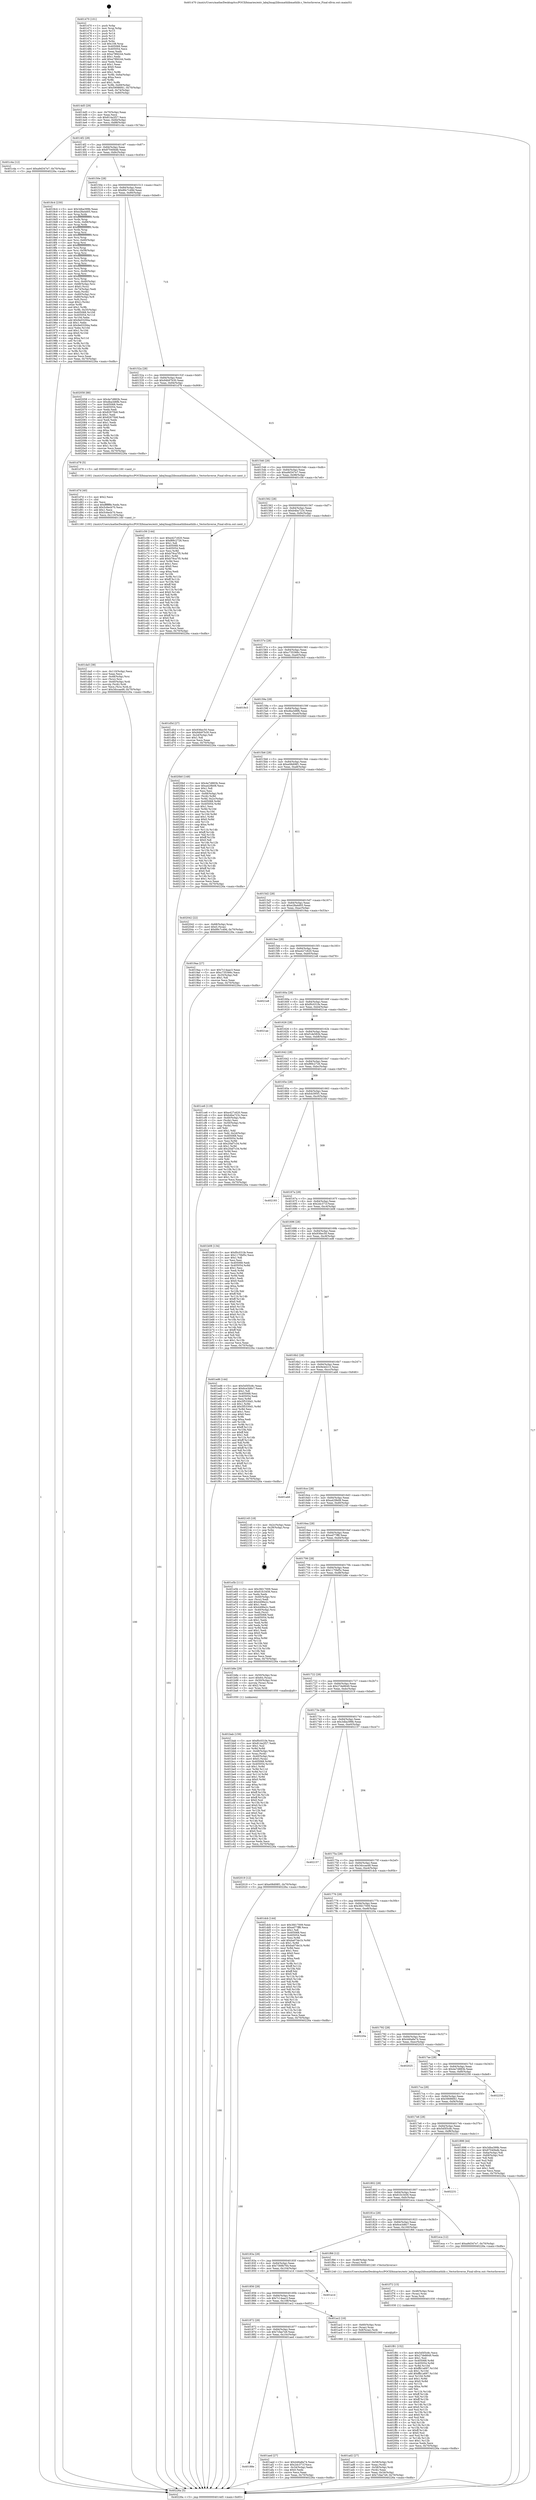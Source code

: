 digraph "0x401470" {
  label = "0x401470 (/mnt/c/Users/mathe/Desktop/tcc/POCII/binaries/extr_labq3map2libsmathlibmathlib.c_VectorInverse_Final-ollvm.out::main(0))"
  labelloc = "t"
  node[shape=record]

  Entry [label="",width=0.3,height=0.3,shape=circle,fillcolor=black,style=filled]
  "0x4014d5" [label="{
     0x4014d5 [29]\l
     | [instrs]\l
     &nbsp;&nbsp;0x4014d5 \<+3\>: mov -0x70(%rbp),%eax\l
     &nbsp;&nbsp;0x4014d8 \<+2\>: mov %eax,%ecx\l
     &nbsp;&nbsp;0x4014da \<+6\>: sub $0x814a2f27,%ecx\l
     &nbsp;&nbsp;0x4014e0 \<+6\>: mov %eax,-0x84(%rbp)\l
     &nbsp;&nbsp;0x4014e6 \<+6\>: mov %ecx,-0x88(%rbp)\l
     &nbsp;&nbsp;0x4014ec \<+6\>: je 0000000000401c4a \<main+0x7da\>\l
  }"]
  "0x401c4a" [label="{
     0x401c4a [12]\l
     | [instrs]\l
     &nbsp;&nbsp;0x401c4a \<+7\>: movl $0xa9d347e7,-0x70(%rbp)\l
     &nbsp;&nbsp;0x401c51 \<+5\>: jmp 000000000040226a \<main+0xdfa\>\l
  }"]
  "0x4014f2" [label="{
     0x4014f2 [28]\l
     | [instrs]\l
     &nbsp;&nbsp;0x4014f2 \<+5\>: jmp 00000000004014f7 \<main+0x87\>\l
     &nbsp;&nbsp;0x4014f7 \<+6\>: mov -0x84(%rbp),%eax\l
     &nbsp;&nbsp;0x4014fd \<+5\>: sub $0x87040bdb,%eax\l
     &nbsp;&nbsp;0x401502 \<+6\>: mov %eax,-0x8c(%rbp)\l
     &nbsp;&nbsp;0x401508 \<+6\>: je 00000000004018c4 \<main+0x454\>\l
  }"]
  Exit [label="",width=0.3,height=0.3,shape=circle,fillcolor=black,style=filled,peripheries=2]
  "0x4018c4" [label="{
     0x4018c4 [230]\l
     | [instrs]\l
     &nbsp;&nbsp;0x4018c4 \<+5\>: mov $0x3dba399b,%eax\l
     &nbsp;&nbsp;0x4018c9 \<+5\>: mov $0xe28a4d05,%ecx\l
     &nbsp;&nbsp;0x4018ce \<+3\>: mov %rsp,%rdx\l
     &nbsp;&nbsp;0x4018d1 \<+4\>: add $0xfffffffffffffff0,%rdx\l
     &nbsp;&nbsp;0x4018d5 \<+3\>: mov %rdx,%rsp\l
     &nbsp;&nbsp;0x4018d8 \<+4\>: mov %rdx,-0x68(%rbp)\l
     &nbsp;&nbsp;0x4018dc \<+3\>: mov %rsp,%rdx\l
     &nbsp;&nbsp;0x4018df \<+4\>: add $0xfffffffffffffff0,%rdx\l
     &nbsp;&nbsp;0x4018e3 \<+3\>: mov %rdx,%rsp\l
     &nbsp;&nbsp;0x4018e6 \<+3\>: mov %rsp,%rsi\l
     &nbsp;&nbsp;0x4018e9 \<+4\>: add $0xfffffffffffffff0,%rsi\l
     &nbsp;&nbsp;0x4018ed \<+3\>: mov %rsi,%rsp\l
     &nbsp;&nbsp;0x4018f0 \<+4\>: mov %rsi,-0x60(%rbp)\l
     &nbsp;&nbsp;0x4018f4 \<+3\>: mov %rsp,%rsi\l
     &nbsp;&nbsp;0x4018f7 \<+4\>: add $0xfffffffffffffff0,%rsi\l
     &nbsp;&nbsp;0x4018fb \<+3\>: mov %rsi,%rsp\l
     &nbsp;&nbsp;0x4018fe \<+4\>: mov %rsi,-0x58(%rbp)\l
     &nbsp;&nbsp;0x401902 \<+3\>: mov %rsp,%rsi\l
     &nbsp;&nbsp;0x401905 \<+4\>: add $0xfffffffffffffff0,%rsi\l
     &nbsp;&nbsp;0x401909 \<+3\>: mov %rsi,%rsp\l
     &nbsp;&nbsp;0x40190c \<+4\>: mov %rsi,-0x50(%rbp)\l
     &nbsp;&nbsp;0x401910 \<+3\>: mov %rsp,%rsi\l
     &nbsp;&nbsp;0x401913 \<+4\>: add $0xfffffffffffffff0,%rsi\l
     &nbsp;&nbsp;0x401917 \<+3\>: mov %rsi,%rsp\l
     &nbsp;&nbsp;0x40191a \<+4\>: mov %rsi,-0x48(%rbp)\l
     &nbsp;&nbsp;0x40191e \<+3\>: mov %rsp,%rsi\l
     &nbsp;&nbsp;0x401921 \<+4\>: add $0xfffffffffffffff0,%rsi\l
     &nbsp;&nbsp;0x401925 \<+3\>: mov %rsi,%rsp\l
     &nbsp;&nbsp;0x401928 \<+4\>: mov %rsi,-0x40(%rbp)\l
     &nbsp;&nbsp;0x40192c \<+4\>: mov -0x68(%rbp),%rsi\l
     &nbsp;&nbsp;0x401930 \<+6\>: movl $0x0,(%rsi)\l
     &nbsp;&nbsp;0x401936 \<+3\>: mov -0x74(%rbp),%edi\l
     &nbsp;&nbsp;0x401939 \<+2\>: mov %edi,(%rdx)\l
     &nbsp;&nbsp;0x40193b \<+4\>: mov -0x60(%rbp),%rsi\l
     &nbsp;&nbsp;0x40193f \<+4\>: mov -0x80(%rbp),%r8\l
     &nbsp;&nbsp;0x401943 \<+3\>: mov %r8,(%rsi)\l
     &nbsp;&nbsp;0x401946 \<+3\>: cmpl $0x2,(%rdx)\l
     &nbsp;&nbsp;0x401949 \<+4\>: setne %r9b\l
     &nbsp;&nbsp;0x40194d \<+4\>: and $0x1,%r9b\l
     &nbsp;&nbsp;0x401951 \<+4\>: mov %r9b,-0x35(%rbp)\l
     &nbsp;&nbsp;0x401955 \<+8\>: mov 0x405068,%r10d\l
     &nbsp;&nbsp;0x40195d \<+8\>: mov 0x405054,%r11d\l
     &nbsp;&nbsp;0x401965 \<+3\>: mov %r10d,%ebx\l
     &nbsp;&nbsp;0x401968 \<+6\>: add $0x9e03294a,%ebx\l
     &nbsp;&nbsp;0x40196e \<+3\>: sub $0x1,%ebx\l
     &nbsp;&nbsp;0x401971 \<+6\>: sub $0x9e03294a,%ebx\l
     &nbsp;&nbsp;0x401977 \<+4\>: imul %ebx,%r10d\l
     &nbsp;&nbsp;0x40197b \<+4\>: and $0x1,%r10d\l
     &nbsp;&nbsp;0x40197f \<+4\>: cmp $0x0,%r10d\l
     &nbsp;&nbsp;0x401983 \<+4\>: sete %r9b\l
     &nbsp;&nbsp;0x401987 \<+4\>: cmp $0xa,%r11d\l
     &nbsp;&nbsp;0x40198b \<+4\>: setl %r14b\l
     &nbsp;&nbsp;0x40198f \<+3\>: mov %r9b,%r15b\l
     &nbsp;&nbsp;0x401992 \<+3\>: and %r14b,%r15b\l
     &nbsp;&nbsp;0x401995 \<+3\>: xor %r14b,%r9b\l
     &nbsp;&nbsp;0x401998 \<+3\>: or %r9b,%r15b\l
     &nbsp;&nbsp;0x40199b \<+4\>: test $0x1,%r15b\l
     &nbsp;&nbsp;0x40199f \<+3\>: cmovne %ecx,%eax\l
     &nbsp;&nbsp;0x4019a2 \<+3\>: mov %eax,-0x70(%rbp)\l
     &nbsp;&nbsp;0x4019a5 \<+5\>: jmp 000000000040226a \<main+0xdfa\>\l
  }"]
  "0x40150e" [label="{
     0x40150e [28]\l
     | [instrs]\l
     &nbsp;&nbsp;0x40150e \<+5\>: jmp 0000000000401513 \<main+0xa3\>\l
     &nbsp;&nbsp;0x401513 \<+6\>: mov -0x84(%rbp),%eax\l
     &nbsp;&nbsp;0x401519 \<+5\>: sub $0x89c7c49d,%eax\l
     &nbsp;&nbsp;0x40151e \<+6\>: mov %eax,-0x90(%rbp)\l
     &nbsp;&nbsp;0x401524 \<+6\>: je 0000000000402058 \<main+0xbe8\>\l
  }"]
  "0x401f81" [label="{
     0x401f81 [152]\l
     | [instrs]\l
     &nbsp;&nbsp;0x401f81 \<+5\>: mov $0x5d5f3c8c,%ecx\l
     &nbsp;&nbsp;0x401f86 \<+5\>: mov $0x27de8649,%edx\l
     &nbsp;&nbsp;0x401f8b \<+3\>: mov $0x1,%sil\l
     &nbsp;&nbsp;0x401f8e \<+8\>: mov 0x405068,%r8d\l
     &nbsp;&nbsp;0x401f96 \<+8\>: mov 0x405054,%r9d\l
     &nbsp;&nbsp;0x401f9e \<+3\>: mov %r8d,%r10d\l
     &nbsp;&nbsp;0x401fa1 \<+7\>: sub $0xffb1a697,%r10d\l
     &nbsp;&nbsp;0x401fa8 \<+4\>: sub $0x1,%r10d\l
     &nbsp;&nbsp;0x401fac \<+7\>: add $0xffb1a697,%r10d\l
     &nbsp;&nbsp;0x401fb3 \<+4\>: imul %r10d,%r8d\l
     &nbsp;&nbsp;0x401fb7 \<+4\>: and $0x1,%r8d\l
     &nbsp;&nbsp;0x401fbb \<+4\>: cmp $0x0,%r8d\l
     &nbsp;&nbsp;0x401fbf \<+4\>: sete %r11b\l
     &nbsp;&nbsp;0x401fc3 \<+4\>: cmp $0xa,%r9d\l
     &nbsp;&nbsp;0x401fc7 \<+3\>: setl %bl\l
     &nbsp;&nbsp;0x401fca \<+3\>: mov %r11b,%r14b\l
     &nbsp;&nbsp;0x401fcd \<+4\>: xor $0xff,%r14b\l
     &nbsp;&nbsp;0x401fd1 \<+3\>: mov %bl,%r15b\l
     &nbsp;&nbsp;0x401fd4 \<+4\>: xor $0xff,%r15b\l
     &nbsp;&nbsp;0x401fd8 \<+4\>: xor $0x0,%sil\l
     &nbsp;&nbsp;0x401fdc \<+3\>: mov %r14b,%r12b\l
     &nbsp;&nbsp;0x401fdf \<+4\>: and $0x0,%r12b\l
     &nbsp;&nbsp;0x401fe3 \<+3\>: and %sil,%r11b\l
     &nbsp;&nbsp;0x401fe6 \<+3\>: mov %r15b,%r13b\l
     &nbsp;&nbsp;0x401fe9 \<+4\>: and $0x0,%r13b\l
     &nbsp;&nbsp;0x401fed \<+3\>: and %sil,%bl\l
     &nbsp;&nbsp;0x401ff0 \<+3\>: or %r11b,%r12b\l
     &nbsp;&nbsp;0x401ff3 \<+3\>: or %bl,%r13b\l
     &nbsp;&nbsp;0x401ff6 \<+3\>: xor %r13b,%r12b\l
     &nbsp;&nbsp;0x401ff9 \<+3\>: or %r15b,%r14b\l
     &nbsp;&nbsp;0x401ffc \<+4\>: xor $0xff,%r14b\l
     &nbsp;&nbsp;0x402000 \<+4\>: or $0x0,%sil\l
     &nbsp;&nbsp;0x402004 \<+3\>: and %sil,%r14b\l
     &nbsp;&nbsp;0x402007 \<+3\>: or %r14b,%r12b\l
     &nbsp;&nbsp;0x40200a \<+4\>: test $0x1,%r12b\l
     &nbsp;&nbsp;0x40200e \<+3\>: cmovne %edx,%ecx\l
     &nbsp;&nbsp;0x402011 \<+3\>: mov %ecx,-0x70(%rbp)\l
     &nbsp;&nbsp;0x402014 \<+5\>: jmp 000000000040226a \<main+0xdfa\>\l
  }"]
  "0x402058" [label="{
     0x402058 [88]\l
     | [instrs]\l
     &nbsp;&nbsp;0x402058 \<+5\>: mov $0x4e7d883b,%eax\l
     &nbsp;&nbsp;0x40205d \<+5\>: mov $0xdba3d6fb,%ecx\l
     &nbsp;&nbsp;0x402062 \<+7\>: mov 0x405068,%edx\l
     &nbsp;&nbsp;0x402069 \<+7\>: mov 0x405054,%esi\l
     &nbsp;&nbsp;0x402070 \<+2\>: mov %edx,%edi\l
     &nbsp;&nbsp;0x402072 \<+6\>: sub $0x82675b8,%edi\l
     &nbsp;&nbsp;0x402078 \<+3\>: sub $0x1,%edi\l
     &nbsp;&nbsp;0x40207b \<+6\>: add $0x82675b8,%edi\l
     &nbsp;&nbsp;0x402081 \<+3\>: imul %edi,%edx\l
     &nbsp;&nbsp;0x402084 \<+3\>: and $0x1,%edx\l
     &nbsp;&nbsp;0x402087 \<+3\>: cmp $0x0,%edx\l
     &nbsp;&nbsp;0x40208a \<+4\>: sete %r8b\l
     &nbsp;&nbsp;0x40208e \<+3\>: cmp $0xa,%esi\l
     &nbsp;&nbsp;0x402091 \<+4\>: setl %r9b\l
     &nbsp;&nbsp;0x402095 \<+3\>: mov %r8b,%r10b\l
     &nbsp;&nbsp;0x402098 \<+3\>: and %r9b,%r10b\l
     &nbsp;&nbsp;0x40209b \<+3\>: xor %r9b,%r8b\l
     &nbsp;&nbsp;0x40209e \<+3\>: or %r8b,%r10b\l
     &nbsp;&nbsp;0x4020a1 \<+4\>: test $0x1,%r10b\l
     &nbsp;&nbsp;0x4020a5 \<+3\>: cmovne %ecx,%eax\l
     &nbsp;&nbsp;0x4020a8 \<+3\>: mov %eax,-0x70(%rbp)\l
     &nbsp;&nbsp;0x4020ab \<+5\>: jmp 000000000040226a \<main+0xdfa\>\l
  }"]
  "0x40152a" [label="{
     0x40152a [28]\l
     | [instrs]\l
     &nbsp;&nbsp;0x40152a \<+5\>: jmp 000000000040152f \<main+0xbf\>\l
     &nbsp;&nbsp;0x40152f \<+6\>: mov -0x84(%rbp),%eax\l
     &nbsp;&nbsp;0x401535 \<+5\>: sub $0x94b97b30,%eax\l
     &nbsp;&nbsp;0x40153a \<+6\>: mov %eax,-0x94(%rbp)\l
     &nbsp;&nbsp;0x401540 \<+6\>: je 0000000000401d78 \<main+0x908\>\l
  }"]
  "0x401f72" [label="{
     0x401f72 [15]\l
     | [instrs]\l
     &nbsp;&nbsp;0x401f72 \<+4\>: mov -0x48(%rbp),%rax\l
     &nbsp;&nbsp;0x401f76 \<+3\>: mov (%rax),%rax\l
     &nbsp;&nbsp;0x401f79 \<+3\>: mov %rax,%rdi\l
     &nbsp;&nbsp;0x401f7c \<+5\>: call 0000000000401030 \<free@plt\>\l
     | [calls]\l
     &nbsp;&nbsp;0x401030 \{1\} (unknown)\l
  }"]
  "0x401d78" [label="{
     0x401d78 [5]\l
     | [instrs]\l
     &nbsp;&nbsp;0x401d78 \<+5\>: call 0000000000401160 \<next_i\>\l
     | [calls]\l
     &nbsp;&nbsp;0x401160 \{100\} (/mnt/c/Users/mathe/Desktop/tcc/POCII/binaries/extr_labq3map2libsmathlibmathlib.c_VectorInverse_Final-ollvm.out::next_i)\l
  }"]
  "0x401546" [label="{
     0x401546 [28]\l
     | [instrs]\l
     &nbsp;&nbsp;0x401546 \<+5\>: jmp 000000000040154b \<main+0xdb\>\l
     &nbsp;&nbsp;0x40154b \<+6\>: mov -0x84(%rbp),%eax\l
     &nbsp;&nbsp;0x401551 \<+5\>: sub $0xa9d347e7,%eax\l
     &nbsp;&nbsp;0x401556 \<+6\>: mov %eax,-0x98(%rbp)\l
     &nbsp;&nbsp;0x40155c \<+6\>: je 0000000000401c56 \<main+0x7e6\>\l
  }"]
  "0x401da5" [label="{
     0x401da5 [38]\l
     | [instrs]\l
     &nbsp;&nbsp;0x401da5 \<+6\>: mov -0x110(%rbp),%ecx\l
     &nbsp;&nbsp;0x401dab \<+3\>: imul %eax,%ecx\l
     &nbsp;&nbsp;0x401dae \<+4\>: mov -0x48(%rbp),%rsi\l
     &nbsp;&nbsp;0x401db2 \<+3\>: mov (%rsi),%rsi\l
     &nbsp;&nbsp;0x401db5 \<+4\>: mov -0x40(%rbp),%rdi\l
     &nbsp;&nbsp;0x401db9 \<+3\>: movslq (%rdi),%rdi\l
     &nbsp;&nbsp;0x401dbc \<+3\>: mov %ecx,(%rsi,%rdi,4)\l
     &nbsp;&nbsp;0x401dbf \<+7\>: movl $0x3dccaa48,-0x70(%rbp)\l
     &nbsp;&nbsp;0x401dc6 \<+5\>: jmp 000000000040226a \<main+0xdfa\>\l
  }"]
  "0x401c56" [label="{
     0x401c56 [144]\l
     | [instrs]\l
     &nbsp;&nbsp;0x401c56 \<+5\>: mov $0xe427c620,%eax\l
     &nbsp;&nbsp;0x401c5b \<+5\>: mov $0xf89c2726,%ecx\l
     &nbsp;&nbsp;0x401c60 \<+2\>: mov $0x1,%dl\l
     &nbsp;&nbsp;0x401c62 \<+7\>: mov 0x405068,%esi\l
     &nbsp;&nbsp;0x401c69 \<+7\>: mov 0x405054,%edi\l
     &nbsp;&nbsp;0x401c70 \<+3\>: mov %esi,%r8d\l
     &nbsp;&nbsp;0x401c73 \<+7\>: sub $0xb79ca7f5,%r8d\l
     &nbsp;&nbsp;0x401c7a \<+4\>: sub $0x1,%r8d\l
     &nbsp;&nbsp;0x401c7e \<+7\>: add $0xb79ca7f5,%r8d\l
     &nbsp;&nbsp;0x401c85 \<+4\>: imul %r8d,%esi\l
     &nbsp;&nbsp;0x401c89 \<+3\>: and $0x1,%esi\l
     &nbsp;&nbsp;0x401c8c \<+3\>: cmp $0x0,%esi\l
     &nbsp;&nbsp;0x401c8f \<+4\>: sete %r9b\l
     &nbsp;&nbsp;0x401c93 \<+3\>: cmp $0xa,%edi\l
     &nbsp;&nbsp;0x401c96 \<+4\>: setl %r10b\l
     &nbsp;&nbsp;0x401c9a \<+3\>: mov %r9b,%r11b\l
     &nbsp;&nbsp;0x401c9d \<+4\>: xor $0xff,%r11b\l
     &nbsp;&nbsp;0x401ca1 \<+3\>: mov %r10b,%bl\l
     &nbsp;&nbsp;0x401ca4 \<+3\>: xor $0xff,%bl\l
     &nbsp;&nbsp;0x401ca7 \<+3\>: xor $0x0,%dl\l
     &nbsp;&nbsp;0x401caa \<+3\>: mov %r11b,%r14b\l
     &nbsp;&nbsp;0x401cad \<+4\>: and $0x0,%r14b\l
     &nbsp;&nbsp;0x401cb1 \<+3\>: and %dl,%r9b\l
     &nbsp;&nbsp;0x401cb4 \<+3\>: mov %bl,%r15b\l
     &nbsp;&nbsp;0x401cb7 \<+4\>: and $0x0,%r15b\l
     &nbsp;&nbsp;0x401cbb \<+3\>: and %dl,%r10b\l
     &nbsp;&nbsp;0x401cbe \<+3\>: or %r9b,%r14b\l
     &nbsp;&nbsp;0x401cc1 \<+3\>: or %r10b,%r15b\l
     &nbsp;&nbsp;0x401cc4 \<+3\>: xor %r15b,%r14b\l
     &nbsp;&nbsp;0x401cc7 \<+3\>: or %bl,%r11b\l
     &nbsp;&nbsp;0x401cca \<+4\>: xor $0xff,%r11b\l
     &nbsp;&nbsp;0x401cce \<+3\>: or $0x0,%dl\l
     &nbsp;&nbsp;0x401cd1 \<+3\>: and %dl,%r11b\l
     &nbsp;&nbsp;0x401cd4 \<+3\>: or %r11b,%r14b\l
     &nbsp;&nbsp;0x401cd7 \<+4\>: test $0x1,%r14b\l
     &nbsp;&nbsp;0x401cdb \<+3\>: cmovne %ecx,%eax\l
     &nbsp;&nbsp;0x401cde \<+3\>: mov %eax,-0x70(%rbp)\l
     &nbsp;&nbsp;0x401ce1 \<+5\>: jmp 000000000040226a \<main+0xdfa\>\l
  }"]
  "0x401562" [label="{
     0x401562 [28]\l
     | [instrs]\l
     &nbsp;&nbsp;0x401562 \<+5\>: jmp 0000000000401567 \<main+0xf7\>\l
     &nbsp;&nbsp;0x401567 \<+6\>: mov -0x84(%rbp),%eax\l
     &nbsp;&nbsp;0x40156d \<+5\>: sub $0xb4ba723c,%eax\l
     &nbsp;&nbsp;0x401572 \<+6\>: mov %eax,-0x9c(%rbp)\l
     &nbsp;&nbsp;0x401578 \<+6\>: je 0000000000401d5d \<main+0x8ed\>\l
  }"]
  "0x401d7d" [label="{
     0x401d7d [40]\l
     | [instrs]\l
     &nbsp;&nbsp;0x401d7d \<+5\>: mov $0x2,%ecx\l
     &nbsp;&nbsp;0x401d82 \<+1\>: cltd\l
     &nbsp;&nbsp;0x401d83 \<+2\>: idiv %ecx\l
     &nbsp;&nbsp;0x401d85 \<+6\>: imul $0xfffffffe,%edx,%ecx\l
     &nbsp;&nbsp;0x401d8b \<+6\>: add $0x5c6ecb70,%ecx\l
     &nbsp;&nbsp;0x401d91 \<+3\>: add $0x1,%ecx\l
     &nbsp;&nbsp;0x401d94 \<+6\>: sub $0x5c6ecb70,%ecx\l
     &nbsp;&nbsp;0x401d9a \<+6\>: mov %ecx,-0x110(%rbp)\l
     &nbsp;&nbsp;0x401da0 \<+5\>: call 0000000000401160 \<next_i\>\l
     | [calls]\l
     &nbsp;&nbsp;0x401160 \{100\} (/mnt/c/Users/mathe/Desktop/tcc/POCII/binaries/extr_labq3map2libsmathlibmathlib.c_VectorInverse_Final-ollvm.out::next_i)\l
  }"]
  "0x401d5d" [label="{
     0x401d5d [27]\l
     | [instrs]\l
     &nbsp;&nbsp;0x401d5d \<+5\>: mov $0x936ec50,%eax\l
     &nbsp;&nbsp;0x401d62 \<+5\>: mov $0x94b97b30,%ecx\l
     &nbsp;&nbsp;0x401d67 \<+3\>: mov -0x2d(%rbp),%dl\l
     &nbsp;&nbsp;0x401d6a \<+3\>: test $0x1,%dl\l
     &nbsp;&nbsp;0x401d6d \<+3\>: cmovne %ecx,%eax\l
     &nbsp;&nbsp;0x401d70 \<+3\>: mov %eax,-0x70(%rbp)\l
     &nbsp;&nbsp;0x401d73 \<+5\>: jmp 000000000040226a \<main+0xdfa\>\l
  }"]
  "0x40157e" [label="{
     0x40157e [28]\l
     | [instrs]\l
     &nbsp;&nbsp;0x40157e \<+5\>: jmp 0000000000401583 \<main+0x113\>\l
     &nbsp;&nbsp;0x401583 \<+6\>: mov -0x84(%rbp),%eax\l
     &nbsp;&nbsp;0x401589 \<+5\>: sub $0xc735366c,%eax\l
     &nbsp;&nbsp;0x40158e \<+6\>: mov %eax,-0xa0(%rbp)\l
     &nbsp;&nbsp;0x401594 \<+6\>: je 00000000004019c5 \<main+0x555\>\l
  }"]
  "0x401bab" [label="{
     0x401bab [159]\l
     | [instrs]\l
     &nbsp;&nbsp;0x401bab \<+5\>: mov $0xf0c031fe,%ecx\l
     &nbsp;&nbsp;0x401bb0 \<+5\>: mov $0x814a2f27,%edx\l
     &nbsp;&nbsp;0x401bb5 \<+3\>: mov $0x1,%sil\l
     &nbsp;&nbsp;0x401bb8 \<+3\>: xor %r8d,%r8d\l
     &nbsp;&nbsp;0x401bbb \<+4\>: mov -0x48(%rbp),%rdi\l
     &nbsp;&nbsp;0x401bbf \<+3\>: mov %rax,(%rdi)\l
     &nbsp;&nbsp;0x401bc2 \<+4\>: mov -0x40(%rbp),%rax\l
     &nbsp;&nbsp;0x401bc6 \<+6\>: movl $0x0,(%rax)\l
     &nbsp;&nbsp;0x401bcc \<+8\>: mov 0x405068,%r9d\l
     &nbsp;&nbsp;0x401bd4 \<+8\>: mov 0x405054,%r10d\l
     &nbsp;&nbsp;0x401bdc \<+4\>: sub $0x1,%r8d\l
     &nbsp;&nbsp;0x401be0 \<+3\>: mov %r9d,%r11d\l
     &nbsp;&nbsp;0x401be3 \<+3\>: add %r8d,%r11d\l
     &nbsp;&nbsp;0x401be6 \<+4\>: imul %r11d,%r9d\l
     &nbsp;&nbsp;0x401bea \<+4\>: and $0x1,%r9d\l
     &nbsp;&nbsp;0x401bee \<+4\>: cmp $0x0,%r9d\l
     &nbsp;&nbsp;0x401bf2 \<+3\>: sete %bl\l
     &nbsp;&nbsp;0x401bf5 \<+4\>: cmp $0xa,%r10d\l
     &nbsp;&nbsp;0x401bf9 \<+4\>: setl %r14b\l
     &nbsp;&nbsp;0x401bfd \<+3\>: mov %bl,%r15b\l
     &nbsp;&nbsp;0x401c00 \<+4\>: xor $0xff,%r15b\l
     &nbsp;&nbsp;0x401c04 \<+3\>: mov %r14b,%r12b\l
     &nbsp;&nbsp;0x401c07 \<+4\>: xor $0xff,%r12b\l
     &nbsp;&nbsp;0x401c0b \<+4\>: xor $0x0,%sil\l
     &nbsp;&nbsp;0x401c0f \<+3\>: mov %r15b,%r13b\l
     &nbsp;&nbsp;0x401c12 \<+4\>: and $0x0,%r13b\l
     &nbsp;&nbsp;0x401c16 \<+3\>: and %sil,%bl\l
     &nbsp;&nbsp;0x401c19 \<+3\>: mov %r12b,%al\l
     &nbsp;&nbsp;0x401c1c \<+2\>: and $0x0,%al\l
     &nbsp;&nbsp;0x401c1e \<+3\>: and %sil,%r14b\l
     &nbsp;&nbsp;0x401c21 \<+3\>: or %bl,%r13b\l
     &nbsp;&nbsp;0x401c24 \<+3\>: or %r14b,%al\l
     &nbsp;&nbsp;0x401c27 \<+3\>: xor %al,%r13b\l
     &nbsp;&nbsp;0x401c2a \<+3\>: or %r12b,%r15b\l
     &nbsp;&nbsp;0x401c2d \<+4\>: xor $0xff,%r15b\l
     &nbsp;&nbsp;0x401c31 \<+4\>: or $0x0,%sil\l
     &nbsp;&nbsp;0x401c35 \<+3\>: and %sil,%r15b\l
     &nbsp;&nbsp;0x401c38 \<+3\>: or %r15b,%r13b\l
     &nbsp;&nbsp;0x401c3b \<+4\>: test $0x1,%r13b\l
     &nbsp;&nbsp;0x401c3f \<+3\>: cmovne %edx,%ecx\l
     &nbsp;&nbsp;0x401c42 \<+3\>: mov %ecx,-0x70(%rbp)\l
     &nbsp;&nbsp;0x401c45 \<+5\>: jmp 000000000040226a \<main+0xdfa\>\l
  }"]
  "0x4019c5" [label="{
     0x4019c5\l
  }", style=dashed]
  "0x40159a" [label="{
     0x40159a [28]\l
     | [instrs]\l
     &nbsp;&nbsp;0x40159a \<+5\>: jmp 000000000040159f \<main+0x12f\>\l
     &nbsp;&nbsp;0x40159f \<+6\>: mov -0x84(%rbp),%eax\l
     &nbsp;&nbsp;0x4015a5 \<+5\>: sub $0xdba3d6fb,%eax\l
     &nbsp;&nbsp;0x4015aa \<+6\>: mov %eax,-0xa4(%rbp)\l
     &nbsp;&nbsp;0x4015b0 \<+6\>: je 00000000004020b0 \<main+0xc40\>\l
  }"]
  "0x40188e" [label="{
     0x40188e\l
  }", style=dashed]
  "0x4020b0" [label="{
     0x4020b0 [149]\l
     | [instrs]\l
     &nbsp;&nbsp;0x4020b0 \<+5\>: mov $0x4e7d883b,%eax\l
     &nbsp;&nbsp;0x4020b5 \<+5\>: mov $0xa429b08,%ecx\l
     &nbsp;&nbsp;0x4020ba \<+2\>: mov $0x1,%dl\l
     &nbsp;&nbsp;0x4020bc \<+2\>: xor %esi,%esi\l
     &nbsp;&nbsp;0x4020be \<+4\>: mov -0x68(%rbp),%rdi\l
     &nbsp;&nbsp;0x4020c2 \<+3\>: mov (%rdi),%r8d\l
     &nbsp;&nbsp;0x4020c5 \<+4\>: mov %r8d,-0x2c(%rbp)\l
     &nbsp;&nbsp;0x4020c9 \<+8\>: mov 0x405068,%r8d\l
     &nbsp;&nbsp;0x4020d1 \<+8\>: mov 0x405054,%r9d\l
     &nbsp;&nbsp;0x4020d9 \<+3\>: sub $0x1,%esi\l
     &nbsp;&nbsp;0x4020dc \<+3\>: mov %r8d,%r10d\l
     &nbsp;&nbsp;0x4020df \<+3\>: add %esi,%r10d\l
     &nbsp;&nbsp;0x4020e2 \<+4\>: imul %r10d,%r8d\l
     &nbsp;&nbsp;0x4020e6 \<+4\>: and $0x1,%r8d\l
     &nbsp;&nbsp;0x4020ea \<+4\>: cmp $0x0,%r8d\l
     &nbsp;&nbsp;0x4020ee \<+4\>: sete %r11b\l
     &nbsp;&nbsp;0x4020f2 \<+4\>: cmp $0xa,%r9d\l
     &nbsp;&nbsp;0x4020f6 \<+3\>: setl %bl\l
     &nbsp;&nbsp;0x4020f9 \<+3\>: mov %r11b,%r14b\l
     &nbsp;&nbsp;0x4020fc \<+4\>: xor $0xff,%r14b\l
     &nbsp;&nbsp;0x402100 \<+3\>: mov %bl,%r15b\l
     &nbsp;&nbsp;0x402103 \<+4\>: xor $0xff,%r15b\l
     &nbsp;&nbsp;0x402107 \<+3\>: xor $0x0,%dl\l
     &nbsp;&nbsp;0x40210a \<+3\>: mov %r14b,%r12b\l
     &nbsp;&nbsp;0x40210d \<+4\>: and $0x0,%r12b\l
     &nbsp;&nbsp;0x402111 \<+3\>: and %dl,%r11b\l
     &nbsp;&nbsp;0x402114 \<+3\>: mov %r15b,%r13b\l
     &nbsp;&nbsp;0x402117 \<+4\>: and $0x0,%r13b\l
     &nbsp;&nbsp;0x40211b \<+2\>: and %dl,%bl\l
     &nbsp;&nbsp;0x40211d \<+3\>: or %r11b,%r12b\l
     &nbsp;&nbsp;0x402120 \<+3\>: or %bl,%r13b\l
     &nbsp;&nbsp;0x402123 \<+3\>: xor %r13b,%r12b\l
     &nbsp;&nbsp;0x402126 \<+3\>: or %r15b,%r14b\l
     &nbsp;&nbsp;0x402129 \<+4\>: xor $0xff,%r14b\l
     &nbsp;&nbsp;0x40212d \<+3\>: or $0x0,%dl\l
     &nbsp;&nbsp;0x402130 \<+3\>: and %dl,%r14b\l
     &nbsp;&nbsp;0x402133 \<+3\>: or %r14b,%r12b\l
     &nbsp;&nbsp;0x402136 \<+4\>: test $0x1,%r12b\l
     &nbsp;&nbsp;0x40213a \<+3\>: cmovne %ecx,%eax\l
     &nbsp;&nbsp;0x40213d \<+3\>: mov %eax,-0x70(%rbp)\l
     &nbsp;&nbsp;0x402140 \<+5\>: jmp 000000000040226a \<main+0xdfa\>\l
  }"]
  "0x4015b6" [label="{
     0x4015b6 [28]\l
     | [instrs]\l
     &nbsp;&nbsp;0x4015b6 \<+5\>: jmp 00000000004015bb \<main+0x14b\>\l
     &nbsp;&nbsp;0x4015bb \<+6\>: mov -0x84(%rbp),%eax\l
     &nbsp;&nbsp;0x4015c1 \<+5\>: sub $0xe08d08f1,%eax\l
     &nbsp;&nbsp;0x4015c6 \<+6\>: mov %eax,-0xa8(%rbp)\l
     &nbsp;&nbsp;0x4015cc \<+6\>: je 0000000000402042 \<main+0xbd2\>\l
  }"]
  "0x401aed" [label="{
     0x401aed [27]\l
     | [instrs]\l
     &nbsp;&nbsp;0x401aed \<+5\>: mov $0x446a8a74,%eax\l
     &nbsp;&nbsp;0x401af2 \<+5\>: mov $0x2dc371f,%ecx\l
     &nbsp;&nbsp;0x401af7 \<+3\>: mov -0x34(%rbp),%edx\l
     &nbsp;&nbsp;0x401afa \<+3\>: cmp $0x0,%edx\l
     &nbsp;&nbsp;0x401afd \<+3\>: cmove %ecx,%eax\l
     &nbsp;&nbsp;0x401b00 \<+3\>: mov %eax,-0x70(%rbp)\l
     &nbsp;&nbsp;0x401b03 \<+5\>: jmp 000000000040226a \<main+0xdfa\>\l
  }"]
  "0x402042" [label="{
     0x402042 [22]\l
     | [instrs]\l
     &nbsp;&nbsp;0x402042 \<+4\>: mov -0x68(%rbp),%rax\l
     &nbsp;&nbsp;0x402046 \<+6\>: movl $0x0,(%rax)\l
     &nbsp;&nbsp;0x40204c \<+7\>: movl $0x89c7c49d,-0x70(%rbp)\l
     &nbsp;&nbsp;0x402053 \<+5\>: jmp 000000000040226a \<main+0xdfa\>\l
  }"]
  "0x4015d2" [label="{
     0x4015d2 [28]\l
     | [instrs]\l
     &nbsp;&nbsp;0x4015d2 \<+5\>: jmp 00000000004015d7 \<main+0x167\>\l
     &nbsp;&nbsp;0x4015d7 \<+6\>: mov -0x84(%rbp),%eax\l
     &nbsp;&nbsp;0x4015dd \<+5\>: sub $0xe28a4d05,%eax\l
     &nbsp;&nbsp;0x4015e2 \<+6\>: mov %eax,-0xac(%rbp)\l
     &nbsp;&nbsp;0x4015e8 \<+6\>: je 00000000004019aa \<main+0x53a\>\l
  }"]
  "0x401ad2" [label="{
     0x401ad2 [27]\l
     | [instrs]\l
     &nbsp;&nbsp;0x401ad2 \<+4\>: mov -0x58(%rbp),%rdi\l
     &nbsp;&nbsp;0x401ad6 \<+2\>: mov %eax,(%rdi)\l
     &nbsp;&nbsp;0x401ad8 \<+4\>: mov -0x58(%rbp),%rdi\l
     &nbsp;&nbsp;0x401adc \<+2\>: mov (%rdi),%eax\l
     &nbsp;&nbsp;0x401ade \<+3\>: mov %eax,-0x34(%rbp)\l
     &nbsp;&nbsp;0x401ae1 \<+7\>: movl $0x7cfae7e9,-0x70(%rbp)\l
     &nbsp;&nbsp;0x401ae8 \<+5\>: jmp 000000000040226a \<main+0xdfa\>\l
  }"]
  "0x4019aa" [label="{
     0x4019aa [27]\l
     | [instrs]\l
     &nbsp;&nbsp;0x4019aa \<+5\>: mov $0x7c14aac3,%eax\l
     &nbsp;&nbsp;0x4019af \<+5\>: mov $0xc735366c,%ecx\l
     &nbsp;&nbsp;0x4019b4 \<+3\>: mov -0x35(%rbp),%dl\l
     &nbsp;&nbsp;0x4019b7 \<+3\>: test $0x1,%dl\l
     &nbsp;&nbsp;0x4019ba \<+3\>: cmovne %ecx,%eax\l
     &nbsp;&nbsp;0x4019bd \<+3\>: mov %eax,-0x70(%rbp)\l
     &nbsp;&nbsp;0x4019c0 \<+5\>: jmp 000000000040226a \<main+0xdfa\>\l
  }"]
  "0x4015ee" [label="{
     0x4015ee [28]\l
     | [instrs]\l
     &nbsp;&nbsp;0x4015ee \<+5\>: jmp 00000000004015f3 \<main+0x183\>\l
     &nbsp;&nbsp;0x4015f3 \<+6\>: mov -0x84(%rbp),%eax\l
     &nbsp;&nbsp;0x4015f9 \<+5\>: sub $0xe427c620,%eax\l
     &nbsp;&nbsp;0x4015fe \<+6\>: mov %eax,-0xb0(%rbp)\l
     &nbsp;&nbsp;0x401604 \<+6\>: je 00000000004021e8 \<main+0xd78\>\l
  }"]
  "0x401872" [label="{
     0x401872 [28]\l
     | [instrs]\l
     &nbsp;&nbsp;0x401872 \<+5\>: jmp 0000000000401877 \<main+0x407\>\l
     &nbsp;&nbsp;0x401877 \<+6\>: mov -0x84(%rbp),%eax\l
     &nbsp;&nbsp;0x40187d \<+5\>: sub $0x7cfae7e9,%eax\l
     &nbsp;&nbsp;0x401882 \<+6\>: mov %eax,-0x10c(%rbp)\l
     &nbsp;&nbsp;0x401888 \<+6\>: je 0000000000401aed \<main+0x67d\>\l
  }"]
  "0x4021e8" [label="{
     0x4021e8\l
  }", style=dashed]
  "0x40160a" [label="{
     0x40160a [28]\l
     | [instrs]\l
     &nbsp;&nbsp;0x40160a \<+5\>: jmp 000000000040160f \<main+0x19f\>\l
     &nbsp;&nbsp;0x40160f \<+6\>: mov -0x84(%rbp),%eax\l
     &nbsp;&nbsp;0x401615 \<+5\>: sub $0xf0c031fe,%eax\l
     &nbsp;&nbsp;0x40161a \<+6\>: mov %eax,-0xb4(%rbp)\l
     &nbsp;&nbsp;0x401620 \<+6\>: je 00000000004021ae \<main+0xd3e\>\l
  }"]
  "0x401ac2" [label="{
     0x401ac2 [16]\l
     | [instrs]\l
     &nbsp;&nbsp;0x401ac2 \<+4\>: mov -0x60(%rbp),%rax\l
     &nbsp;&nbsp;0x401ac6 \<+3\>: mov (%rax),%rax\l
     &nbsp;&nbsp;0x401ac9 \<+4\>: mov 0x8(%rax),%rdi\l
     &nbsp;&nbsp;0x401acd \<+5\>: call 0000000000401060 \<atoi@plt\>\l
     | [calls]\l
     &nbsp;&nbsp;0x401060 \{1\} (unknown)\l
  }"]
  "0x4021ae" [label="{
     0x4021ae\l
  }", style=dashed]
  "0x401626" [label="{
     0x401626 [28]\l
     | [instrs]\l
     &nbsp;&nbsp;0x401626 \<+5\>: jmp 000000000040162b \<main+0x1bb\>\l
     &nbsp;&nbsp;0x40162b \<+6\>: mov -0x84(%rbp),%eax\l
     &nbsp;&nbsp;0x401631 \<+5\>: sub $0xf1de582b,%eax\l
     &nbsp;&nbsp;0x401636 \<+6\>: mov %eax,-0xb8(%rbp)\l
     &nbsp;&nbsp;0x40163c \<+6\>: je 0000000000402031 \<main+0xbc1\>\l
  }"]
  "0x401856" [label="{
     0x401856 [28]\l
     | [instrs]\l
     &nbsp;&nbsp;0x401856 \<+5\>: jmp 000000000040185b \<main+0x3eb\>\l
     &nbsp;&nbsp;0x40185b \<+6\>: mov -0x84(%rbp),%eax\l
     &nbsp;&nbsp;0x401861 \<+5\>: sub $0x7c14aac3,%eax\l
     &nbsp;&nbsp;0x401866 \<+6\>: mov %eax,-0x108(%rbp)\l
     &nbsp;&nbsp;0x40186c \<+6\>: je 0000000000401ac2 \<main+0x652\>\l
  }"]
  "0x402031" [label="{
     0x402031\l
  }", style=dashed]
  "0x401642" [label="{
     0x401642 [28]\l
     | [instrs]\l
     &nbsp;&nbsp;0x401642 \<+5\>: jmp 0000000000401647 \<main+0x1d7\>\l
     &nbsp;&nbsp;0x401647 \<+6\>: mov -0x84(%rbp),%eax\l
     &nbsp;&nbsp;0x40164d \<+5\>: sub $0xf89c2726,%eax\l
     &nbsp;&nbsp;0x401652 \<+6\>: mov %eax,-0xbc(%rbp)\l
     &nbsp;&nbsp;0x401658 \<+6\>: je 0000000000401ce6 \<main+0x876\>\l
  }"]
  "0x401a1d" [label="{
     0x401a1d\l
  }", style=dashed]
  "0x401ce6" [label="{
     0x401ce6 [119]\l
     | [instrs]\l
     &nbsp;&nbsp;0x401ce6 \<+5\>: mov $0xe427c620,%eax\l
     &nbsp;&nbsp;0x401ceb \<+5\>: mov $0xb4ba723c,%ecx\l
     &nbsp;&nbsp;0x401cf0 \<+4\>: mov -0x40(%rbp),%rdx\l
     &nbsp;&nbsp;0x401cf4 \<+2\>: mov (%rdx),%esi\l
     &nbsp;&nbsp;0x401cf6 \<+4\>: mov -0x50(%rbp),%rdx\l
     &nbsp;&nbsp;0x401cfa \<+2\>: cmp (%rdx),%esi\l
     &nbsp;&nbsp;0x401cfc \<+4\>: setl %dil\l
     &nbsp;&nbsp;0x401d00 \<+4\>: and $0x1,%dil\l
     &nbsp;&nbsp;0x401d04 \<+4\>: mov %dil,-0x2d(%rbp)\l
     &nbsp;&nbsp;0x401d08 \<+7\>: mov 0x405068,%esi\l
     &nbsp;&nbsp;0x401d0f \<+8\>: mov 0x405054,%r8d\l
     &nbsp;&nbsp;0x401d17 \<+3\>: mov %esi,%r9d\l
     &nbsp;&nbsp;0x401d1a \<+7\>: sub $0x20af7c34,%r9d\l
     &nbsp;&nbsp;0x401d21 \<+4\>: sub $0x1,%r9d\l
     &nbsp;&nbsp;0x401d25 \<+7\>: add $0x20af7c34,%r9d\l
     &nbsp;&nbsp;0x401d2c \<+4\>: imul %r9d,%esi\l
     &nbsp;&nbsp;0x401d30 \<+3\>: and $0x1,%esi\l
     &nbsp;&nbsp;0x401d33 \<+3\>: cmp $0x0,%esi\l
     &nbsp;&nbsp;0x401d36 \<+4\>: sete %dil\l
     &nbsp;&nbsp;0x401d3a \<+4\>: cmp $0xa,%r8d\l
     &nbsp;&nbsp;0x401d3e \<+4\>: setl %r10b\l
     &nbsp;&nbsp;0x401d42 \<+3\>: mov %dil,%r11b\l
     &nbsp;&nbsp;0x401d45 \<+3\>: and %r10b,%r11b\l
     &nbsp;&nbsp;0x401d48 \<+3\>: xor %r10b,%dil\l
     &nbsp;&nbsp;0x401d4b \<+3\>: or %dil,%r11b\l
     &nbsp;&nbsp;0x401d4e \<+4\>: test $0x1,%r11b\l
     &nbsp;&nbsp;0x401d52 \<+3\>: cmovne %ecx,%eax\l
     &nbsp;&nbsp;0x401d55 \<+3\>: mov %eax,-0x70(%rbp)\l
     &nbsp;&nbsp;0x401d58 \<+5\>: jmp 000000000040226a \<main+0xdfa\>\l
  }"]
  "0x40165e" [label="{
     0x40165e [28]\l
     | [instrs]\l
     &nbsp;&nbsp;0x40165e \<+5\>: jmp 0000000000401663 \<main+0x1f3\>\l
     &nbsp;&nbsp;0x401663 \<+6\>: mov -0x84(%rbp),%eax\l
     &nbsp;&nbsp;0x401669 \<+5\>: sub $0xfcb395f1,%eax\l
     &nbsp;&nbsp;0x40166e \<+6\>: mov %eax,-0xc0(%rbp)\l
     &nbsp;&nbsp;0x401674 \<+6\>: je 0000000000402193 \<main+0xd23\>\l
  }"]
  "0x40183a" [label="{
     0x40183a [28]\l
     | [instrs]\l
     &nbsp;&nbsp;0x40183a \<+5\>: jmp 000000000040183f \<main+0x3cf\>\l
     &nbsp;&nbsp;0x40183f \<+6\>: mov -0x84(%rbp),%eax\l
     &nbsp;&nbsp;0x401845 \<+5\>: sub $0x7369b764,%eax\l
     &nbsp;&nbsp;0x40184a \<+6\>: mov %eax,-0x104(%rbp)\l
     &nbsp;&nbsp;0x401850 \<+6\>: je 0000000000401a1d \<main+0x5ad\>\l
  }"]
  "0x402193" [label="{
     0x402193\l
  }", style=dashed]
  "0x40167a" [label="{
     0x40167a [28]\l
     | [instrs]\l
     &nbsp;&nbsp;0x40167a \<+5\>: jmp 000000000040167f \<main+0x20f\>\l
     &nbsp;&nbsp;0x40167f \<+6\>: mov -0x84(%rbp),%eax\l
     &nbsp;&nbsp;0x401685 \<+5\>: sub $0x2dc371f,%eax\l
     &nbsp;&nbsp;0x40168a \<+6\>: mov %eax,-0xc4(%rbp)\l
     &nbsp;&nbsp;0x401690 \<+6\>: je 0000000000401b08 \<main+0x698\>\l
  }"]
  "0x401f66" [label="{
     0x401f66 [12]\l
     | [instrs]\l
     &nbsp;&nbsp;0x401f66 \<+4\>: mov -0x48(%rbp),%rax\l
     &nbsp;&nbsp;0x401f6a \<+3\>: mov (%rax),%rdi\l
     &nbsp;&nbsp;0x401f6d \<+5\>: call 0000000000401240 \<VectorInverse\>\l
     | [calls]\l
     &nbsp;&nbsp;0x401240 \{1\} (/mnt/c/Users/mathe/Desktop/tcc/POCII/binaries/extr_labq3map2libsmathlibmathlib.c_VectorInverse_Final-ollvm.out::VectorInverse)\l
  }"]
  "0x401b08" [label="{
     0x401b08 [134]\l
     | [instrs]\l
     &nbsp;&nbsp;0x401b08 \<+5\>: mov $0xf0c031fe,%eax\l
     &nbsp;&nbsp;0x401b0d \<+5\>: mov $0x1170bf5c,%ecx\l
     &nbsp;&nbsp;0x401b12 \<+2\>: mov $0x1,%dl\l
     &nbsp;&nbsp;0x401b14 \<+2\>: xor %esi,%esi\l
     &nbsp;&nbsp;0x401b16 \<+7\>: mov 0x405068,%edi\l
     &nbsp;&nbsp;0x401b1d \<+8\>: mov 0x405054,%r8d\l
     &nbsp;&nbsp;0x401b25 \<+3\>: sub $0x1,%esi\l
     &nbsp;&nbsp;0x401b28 \<+3\>: mov %edi,%r9d\l
     &nbsp;&nbsp;0x401b2b \<+3\>: add %esi,%r9d\l
     &nbsp;&nbsp;0x401b2e \<+4\>: imul %r9d,%edi\l
     &nbsp;&nbsp;0x401b32 \<+3\>: and $0x1,%edi\l
     &nbsp;&nbsp;0x401b35 \<+3\>: cmp $0x0,%edi\l
     &nbsp;&nbsp;0x401b38 \<+4\>: sete %r10b\l
     &nbsp;&nbsp;0x401b3c \<+4\>: cmp $0xa,%r8d\l
     &nbsp;&nbsp;0x401b40 \<+4\>: setl %r11b\l
     &nbsp;&nbsp;0x401b44 \<+3\>: mov %r10b,%bl\l
     &nbsp;&nbsp;0x401b47 \<+3\>: xor $0xff,%bl\l
     &nbsp;&nbsp;0x401b4a \<+3\>: mov %r11b,%r14b\l
     &nbsp;&nbsp;0x401b4d \<+4\>: xor $0xff,%r14b\l
     &nbsp;&nbsp;0x401b51 \<+3\>: xor $0x0,%dl\l
     &nbsp;&nbsp;0x401b54 \<+3\>: mov %bl,%r15b\l
     &nbsp;&nbsp;0x401b57 \<+4\>: and $0x0,%r15b\l
     &nbsp;&nbsp;0x401b5b \<+3\>: and %dl,%r10b\l
     &nbsp;&nbsp;0x401b5e \<+3\>: mov %r14b,%r12b\l
     &nbsp;&nbsp;0x401b61 \<+4\>: and $0x0,%r12b\l
     &nbsp;&nbsp;0x401b65 \<+3\>: and %dl,%r11b\l
     &nbsp;&nbsp;0x401b68 \<+3\>: or %r10b,%r15b\l
     &nbsp;&nbsp;0x401b6b \<+3\>: or %r11b,%r12b\l
     &nbsp;&nbsp;0x401b6e \<+3\>: xor %r12b,%r15b\l
     &nbsp;&nbsp;0x401b71 \<+3\>: or %r14b,%bl\l
     &nbsp;&nbsp;0x401b74 \<+3\>: xor $0xff,%bl\l
     &nbsp;&nbsp;0x401b77 \<+3\>: or $0x0,%dl\l
     &nbsp;&nbsp;0x401b7a \<+2\>: and %dl,%bl\l
     &nbsp;&nbsp;0x401b7c \<+3\>: or %bl,%r15b\l
     &nbsp;&nbsp;0x401b7f \<+4\>: test $0x1,%r15b\l
     &nbsp;&nbsp;0x401b83 \<+3\>: cmovne %ecx,%eax\l
     &nbsp;&nbsp;0x401b86 \<+3\>: mov %eax,-0x70(%rbp)\l
     &nbsp;&nbsp;0x401b89 \<+5\>: jmp 000000000040226a \<main+0xdfa\>\l
  }"]
  "0x401696" [label="{
     0x401696 [28]\l
     | [instrs]\l
     &nbsp;&nbsp;0x401696 \<+5\>: jmp 000000000040169b \<main+0x22b\>\l
     &nbsp;&nbsp;0x40169b \<+6\>: mov -0x84(%rbp),%eax\l
     &nbsp;&nbsp;0x4016a1 \<+5\>: sub $0x936ec50,%eax\l
     &nbsp;&nbsp;0x4016a6 \<+6\>: mov %eax,-0xc8(%rbp)\l
     &nbsp;&nbsp;0x4016ac \<+6\>: je 0000000000401ed6 \<main+0xa66\>\l
  }"]
  "0x40181e" [label="{
     0x40181e [28]\l
     | [instrs]\l
     &nbsp;&nbsp;0x40181e \<+5\>: jmp 0000000000401823 \<main+0x3b3\>\l
     &nbsp;&nbsp;0x401823 \<+6\>: mov -0x84(%rbp),%eax\l
     &nbsp;&nbsp;0x401829 \<+5\>: sub $0x6ce3d6c7,%eax\l
     &nbsp;&nbsp;0x40182e \<+6\>: mov %eax,-0x100(%rbp)\l
     &nbsp;&nbsp;0x401834 \<+6\>: je 0000000000401f66 \<main+0xaf6\>\l
  }"]
  "0x401ed6" [label="{
     0x401ed6 [144]\l
     | [instrs]\l
     &nbsp;&nbsp;0x401ed6 \<+5\>: mov $0x5d5f3c8c,%eax\l
     &nbsp;&nbsp;0x401edb \<+5\>: mov $0x6ce3d6c7,%ecx\l
     &nbsp;&nbsp;0x401ee0 \<+2\>: mov $0x1,%dl\l
     &nbsp;&nbsp;0x401ee2 \<+7\>: mov 0x405068,%esi\l
     &nbsp;&nbsp;0x401ee9 \<+7\>: mov 0x405054,%edi\l
     &nbsp;&nbsp;0x401ef0 \<+3\>: mov %esi,%r8d\l
     &nbsp;&nbsp;0x401ef3 \<+7\>: sub $0x5f5330d1,%r8d\l
     &nbsp;&nbsp;0x401efa \<+4\>: sub $0x1,%r8d\l
     &nbsp;&nbsp;0x401efe \<+7\>: add $0x5f5330d1,%r8d\l
     &nbsp;&nbsp;0x401f05 \<+4\>: imul %r8d,%esi\l
     &nbsp;&nbsp;0x401f09 \<+3\>: and $0x1,%esi\l
     &nbsp;&nbsp;0x401f0c \<+3\>: cmp $0x0,%esi\l
     &nbsp;&nbsp;0x401f0f \<+4\>: sete %r9b\l
     &nbsp;&nbsp;0x401f13 \<+3\>: cmp $0xa,%edi\l
     &nbsp;&nbsp;0x401f16 \<+4\>: setl %r10b\l
     &nbsp;&nbsp;0x401f1a \<+3\>: mov %r9b,%r11b\l
     &nbsp;&nbsp;0x401f1d \<+4\>: xor $0xff,%r11b\l
     &nbsp;&nbsp;0x401f21 \<+3\>: mov %r10b,%bl\l
     &nbsp;&nbsp;0x401f24 \<+3\>: xor $0xff,%bl\l
     &nbsp;&nbsp;0x401f27 \<+3\>: xor $0x1,%dl\l
     &nbsp;&nbsp;0x401f2a \<+3\>: mov %r11b,%r14b\l
     &nbsp;&nbsp;0x401f2d \<+4\>: and $0xff,%r14b\l
     &nbsp;&nbsp;0x401f31 \<+3\>: and %dl,%r9b\l
     &nbsp;&nbsp;0x401f34 \<+3\>: mov %bl,%r15b\l
     &nbsp;&nbsp;0x401f37 \<+4\>: and $0xff,%r15b\l
     &nbsp;&nbsp;0x401f3b \<+3\>: and %dl,%r10b\l
     &nbsp;&nbsp;0x401f3e \<+3\>: or %r9b,%r14b\l
     &nbsp;&nbsp;0x401f41 \<+3\>: or %r10b,%r15b\l
     &nbsp;&nbsp;0x401f44 \<+3\>: xor %r15b,%r14b\l
     &nbsp;&nbsp;0x401f47 \<+3\>: or %bl,%r11b\l
     &nbsp;&nbsp;0x401f4a \<+4\>: xor $0xff,%r11b\l
     &nbsp;&nbsp;0x401f4e \<+3\>: or $0x1,%dl\l
     &nbsp;&nbsp;0x401f51 \<+3\>: and %dl,%r11b\l
     &nbsp;&nbsp;0x401f54 \<+3\>: or %r11b,%r14b\l
     &nbsp;&nbsp;0x401f57 \<+4\>: test $0x1,%r14b\l
     &nbsp;&nbsp;0x401f5b \<+3\>: cmovne %ecx,%eax\l
     &nbsp;&nbsp;0x401f5e \<+3\>: mov %eax,-0x70(%rbp)\l
     &nbsp;&nbsp;0x401f61 \<+5\>: jmp 000000000040226a \<main+0xdfa\>\l
  }"]
  "0x4016b2" [label="{
     0x4016b2 [28]\l
     | [instrs]\l
     &nbsp;&nbsp;0x4016b2 \<+5\>: jmp 00000000004016b7 \<main+0x247\>\l
     &nbsp;&nbsp;0x4016b7 \<+6\>: mov -0x84(%rbp),%eax\l
     &nbsp;&nbsp;0x4016bd \<+5\>: sub $0x9e4d215,%eax\l
     &nbsp;&nbsp;0x4016c2 \<+6\>: mov %eax,-0xcc(%rbp)\l
     &nbsp;&nbsp;0x4016c8 \<+6\>: je 0000000000401ab6 \<main+0x646\>\l
  }"]
  "0x401eca" [label="{
     0x401eca [12]\l
     | [instrs]\l
     &nbsp;&nbsp;0x401eca \<+7\>: movl $0xa9d347e7,-0x70(%rbp)\l
     &nbsp;&nbsp;0x401ed1 \<+5\>: jmp 000000000040226a \<main+0xdfa\>\l
  }"]
  "0x401ab6" [label="{
     0x401ab6\l
  }", style=dashed]
  "0x4016ce" [label="{
     0x4016ce [28]\l
     | [instrs]\l
     &nbsp;&nbsp;0x4016ce \<+5\>: jmp 00000000004016d3 \<main+0x263\>\l
     &nbsp;&nbsp;0x4016d3 \<+6\>: mov -0x84(%rbp),%eax\l
     &nbsp;&nbsp;0x4016d9 \<+5\>: sub $0xa429b08,%eax\l
     &nbsp;&nbsp;0x4016de \<+6\>: mov %eax,-0xd0(%rbp)\l
     &nbsp;&nbsp;0x4016e4 \<+6\>: je 0000000000402145 \<main+0xcd5\>\l
  }"]
  "0x401802" [label="{
     0x401802 [28]\l
     | [instrs]\l
     &nbsp;&nbsp;0x401802 \<+5\>: jmp 0000000000401807 \<main+0x397\>\l
     &nbsp;&nbsp;0x401807 \<+6\>: mov -0x84(%rbp),%eax\l
     &nbsp;&nbsp;0x40180d \<+5\>: sub $0x61fc3456,%eax\l
     &nbsp;&nbsp;0x401812 \<+6\>: mov %eax,-0xfc(%rbp)\l
     &nbsp;&nbsp;0x401818 \<+6\>: je 0000000000401eca \<main+0xa5a\>\l
  }"]
  "0x402145" [label="{
     0x402145 [18]\l
     | [instrs]\l
     &nbsp;&nbsp;0x402145 \<+3\>: mov -0x2c(%rbp),%eax\l
     &nbsp;&nbsp;0x402148 \<+4\>: lea -0x28(%rbp),%rsp\l
     &nbsp;&nbsp;0x40214c \<+1\>: pop %rbx\l
     &nbsp;&nbsp;0x40214d \<+2\>: pop %r12\l
     &nbsp;&nbsp;0x40214f \<+2\>: pop %r13\l
     &nbsp;&nbsp;0x402151 \<+2\>: pop %r14\l
     &nbsp;&nbsp;0x402153 \<+2\>: pop %r15\l
     &nbsp;&nbsp;0x402155 \<+1\>: pop %rbp\l
     &nbsp;&nbsp;0x402156 \<+1\>: ret\l
  }"]
  "0x4016ea" [label="{
     0x4016ea [28]\l
     | [instrs]\l
     &nbsp;&nbsp;0x4016ea \<+5\>: jmp 00000000004016ef \<main+0x27f\>\l
     &nbsp;&nbsp;0x4016ef \<+6\>: mov -0x84(%rbp),%eax\l
     &nbsp;&nbsp;0x4016f5 \<+5\>: sub $0xed77ff8,%eax\l
     &nbsp;&nbsp;0x4016fa \<+6\>: mov %eax,-0xd4(%rbp)\l
     &nbsp;&nbsp;0x401700 \<+6\>: je 0000000000401e5b \<main+0x9eb\>\l
  }"]
  "0x402231" [label="{
     0x402231\l
  }", style=dashed]
  "0x401e5b" [label="{
     0x401e5b [111]\l
     | [instrs]\l
     &nbsp;&nbsp;0x401e5b \<+5\>: mov $0x3fd17009,%eax\l
     &nbsp;&nbsp;0x401e60 \<+5\>: mov $0x61fc3456,%ecx\l
     &nbsp;&nbsp;0x401e65 \<+2\>: xor %edx,%edx\l
     &nbsp;&nbsp;0x401e67 \<+4\>: mov -0x40(%rbp),%rsi\l
     &nbsp;&nbsp;0x401e6b \<+2\>: mov (%rsi),%edi\l
     &nbsp;&nbsp;0x401e6d \<+6\>: add $0x4496e2c,%edi\l
     &nbsp;&nbsp;0x401e73 \<+3\>: add $0x1,%edi\l
     &nbsp;&nbsp;0x401e76 \<+6\>: sub $0x4496e2c,%edi\l
     &nbsp;&nbsp;0x401e7c \<+4\>: mov -0x40(%rbp),%rsi\l
     &nbsp;&nbsp;0x401e80 \<+2\>: mov %edi,(%rsi)\l
     &nbsp;&nbsp;0x401e82 \<+7\>: mov 0x405068,%edi\l
     &nbsp;&nbsp;0x401e89 \<+8\>: mov 0x405054,%r8d\l
     &nbsp;&nbsp;0x401e91 \<+3\>: sub $0x1,%edx\l
     &nbsp;&nbsp;0x401e94 \<+3\>: mov %edi,%r9d\l
     &nbsp;&nbsp;0x401e97 \<+3\>: add %edx,%r9d\l
     &nbsp;&nbsp;0x401e9a \<+4\>: imul %r9d,%edi\l
     &nbsp;&nbsp;0x401e9e \<+3\>: and $0x1,%edi\l
     &nbsp;&nbsp;0x401ea1 \<+3\>: cmp $0x0,%edi\l
     &nbsp;&nbsp;0x401ea4 \<+4\>: sete %r10b\l
     &nbsp;&nbsp;0x401ea8 \<+4\>: cmp $0xa,%r8d\l
     &nbsp;&nbsp;0x401eac \<+4\>: setl %r11b\l
     &nbsp;&nbsp;0x401eb0 \<+3\>: mov %r10b,%bl\l
     &nbsp;&nbsp;0x401eb3 \<+3\>: and %r11b,%bl\l
     &nbsp;&nbsp;0x401eb6 \<+3\>: xor %r11b,%r10b\l
     &nbsp;&nbsp;0x401eb9 \<+3\>: or %r10b,%bl\l
     &nbsp;&nbsp;0x401ebc \<+3\>: test $0x1,%bl\l
     &nbsp;&nbsp;0x401ebf \<+3\>: cmovne %ecx,%eax\l
     &nbsp;&nbsp;0x401ec2 \<+3\>: mov %eax,-0x70(%rbp)\l
     &nbsp;&nbsp;0x401ec5 \<+5\>: jmp 000000000040226a \<main+0xdfa\>\l
  }"]
  "0x401706" [label="{
     0x401706 [28]\l
     | [instrs]\l
     &nbsp;&nbsp;0x401706 \<+5\>: jmp 000000000040170b \<main+0x29b\>\l
     &nbsp;&nbsp;0x40170b \<+6\>: mov -0x84(%rbp),%eax\l
     &nbsp;&nbsp;0x401711 \<+5\>: sub $0x1170bf5c,%eax\l
     &nbsp;&nbsp;0x401716 \<+6\>: mov %eax,-0xd8(%rbp)\l
     &nbsp;&nbsp;0x40171c \<+6\>: je 0000000000401b8e \<main+0x71e\>\l
  }"]
  "0x401470" [label="{
     0x401470 [101]\l
     | [instrs]\l
     &nbsp;&nbsp;0x401470 \<+1\>: push %rbp\l
     &nbsp;&nbsp;0x401471 \<+3\>: mov %rsp,%rbp\l
     &nbsp;&nbsp;0x401474 \<+2\>: push %r15\l
     &nbsp;&nbsp;0x401476 \<+2\>: push %r14\l
     &nbsp;&nbsp;0x401478 \<+2\>: push %r13\l
     &nbsp;&nbsp;0x40147a \<+2\>: push %r12\l
     &nbsp;&nbsp;0x40147c \<+1\>: push %rbx\l
     &nbsp;&nbsp;0x40147d \<+7\>: sub $0x108,%rsp\l
     &nbsp;&nbsp;0x401484 \<+7\>: mov 0x405068,%eax\l
     &nbsp;&nbsp;0x40148b \<+7\>: mov 0x405054,%ecx\l
     &nbsp;&nbsp;0x401492 \<+2\>: mov %eax,%edx\l
     &nbsp;&nbsp;0x401494 \<+6\>: sub $0xe78fd244,%edx\l
     &nbsp;&nbsp;0x40149a \<+3\>: sub $0x1,%edx\l
     &nbsp;&nbsp;0x40149d \<+6\>: add $0xe78fd244,%edx\l
     &nbsp;&nbsp;0x4014a3 \<+3\>: imul %edx,%eax\l
     &nbsp;&nbsp;0x4014a6 \<+3\>: and $0x1,%eax\l
     &nbsp;&nbsp;0x4014a9 \<+3\>: cmp $0x0,%eax\l
     &nbsp;&nbsp;0x4014ac \<+4\>: sete %r8b\l
     &nbsp;&nbsp;0x4014b0 \<+4\>: and $0x1,%r8b\l
     &nbsp;&nbsp;0x4014b4 \<+4\>: mov %r8b,-0x6a(%rbp)\l
     &nbsp;&nbsp;0x4014b8 \<+3\>: cmp $0xa,%ecx\l
     &nbsp;&nbsp;0x4014bb \<+4\>: setl %r8b\l
     &nbsp;&nbsp;0x4014bf \<+4\>: and $0x1,%r8b\l
     &nbsp;&nbsp;0x4014c3 \<+4\>: mov %r8b,-0x69(%rbp)\l
     &nbsp;&nbsp;0x4014c7 \<+7\>: movl $0x59086f41,-0x70(%rbp)\l
     &nbsp;&nbsp;0x4014ce \<+3\>: mov %edi,-0x74(%rbp)\l
     &nbsp;&nbsp;0x4014d1 \<+4\>: mov %rsi,-0x80(%rbp)\l
  }"]
  "0x401b8e" [label="{
     0x401b8e [29]\l
     | [instrs]\l
     &nbsp;&nbsp;0x401b8e \<+4\>: mov -0x50(%rbp),%rax\l
     &nbsp;&nbsp;0x401b92 \<+6\>: movl $0x64,(%rax)\l
     &nbsp;&nbsp;0x401b98 \<+4\>: mov -0x50(%rbp),%rax\l
     &nbsp;&nbsp;0x401b9c \<+3\>: movslq (%rax),%rax\l
     &nbsp;&nbsp;0x401b9f \<+4\>: shl $0x2,%rax\l
     &nbsp;&nbsp;0x401ba3 \<+3\>: mov %rax,%rdi\l
     &nbsp;&nbsp;0x401ba6 \<+5\>: call 0000000000401050 \<malloc@plt\>\l
     | [calls]\l
     &nbsp;&nbsp;0x401050 \{1\} (unknown)\l
  }"]
  "0x401722" [label="{
     0x401722 [28]\l
     | [instrs]\l
     &nbsp;&nbsp;0x401722 \<+5\>: jmp 0000000000401727 \<main+0x2b7\>\l
     &nbsp;&nbsp;0x401727 \<+6\>: mov -0x84(%rbp),%eax\l
     &nbsp;&nbsp;0x40172d \<+5\>: sub $0x27de8649,%eax\l
     &nbsp;&nbsp;0x401732 \<+6\>: mov %eax,-0xdc(%rbp)\l
     &nbsp;&nbsp;0x401738 \<+6\>: je 0000000000402019 \<main+0xba9\>\l
  }"]
  "0x40226a" [label="{
     0x40226a [5]\l
     | [instrs]\l
     &nbsp;&nbsp;0x40226a \<+5\>: jmp 00000000004014d5 \<main+0x65\>\l
  }"]
  "0x402019" [label="{
     0x402019 [12]\l
     | [instrs]\l
     &nbsp;&nbsp;0x402019 \<+7\>: movl $0xe08d08f1,-0x70(%rbp)\l
     &nbsp;&nbsp;0x402020 \<+5\>: jmp 000000000040226a \<main+0xdfa\>\l
  }"]
  "0x40173e" [label="{
     0x40173e [28]\l
     | [instrs]\l
     &nbsp;&nbsp;0x40173e \<+5\>: jmp 0000000000401743 \<main+0x2d3\>\l
     &nbsp;&nbsp;0x401743 \<+6\>: mov -0x84(%rbp),%eax\l
     &nbsp;&nbsp;0x401749 \<+5\>: sub $0x3dba399b,%eax\l
     &nbsp;&nbsp;0x40174e \<+6\>: mov %eax,-0xe0(%rbp)\l
     &nbsp;&nbsp;0x401754 \<+6\>: je 0000000000402157 \<main+0xce7\>\l
  }"]
  "0x4017e6" [label="{
     0x4017e6 [28]\l
     | [instrs]\l
     &nbsp;&nbsp;0x4017e6 \<+5\>: jmp 00000000004017eb \<main+0x37b\>\l
     &nbsp;&nbsp;0x4017eb \<+6\>: mov -0x84(%rbp),%eax\l
     &nbsp;&nbsp;0x4017f1 \<+5\>: sub $0x5d5f3c8c,%eax\l
     &nbsp;&nbsp;0x4017f6 \<+6\>: mov %eax,-0xf8(%rbp)\l
     &nbsp;&nbsp;0x4017fc \<+6\>: je 0000000000402231 \<main+0xdc1\>\l
  }"]
  "0x402157" [label="{
     0x402157\l
  }", style=dashed]
  "0x40175a" [label="{
     0x40175a [28]\l
     | [instrs]\l
     &nbsp;&nbsp;0x40175a \<+5\>: jmp 000000000040175f \<main+0x2ef\>\l
     &nbsp;&nbsp;0x40175f \<+6\>: mov -0x84(%rbp),%eax\l
     &nbsp;&nbsp;0x401765 \<+5\>: sub $0x3dccaa48,%eax\l
     &nbsp;&nbsp;0x40176a \<+6\>: mov %eax,-0xe4(%rbp)\l
     &nbsp;&nbsp;0x401770 \<+6\>: je 0000000000401dcb \<main+0x95b\>\l
  }"]
  "0x401898" [label="{
     0x401898 [44]\l
     | [instrs]\l
     &nbsp;&nbsp;0x401898 \<+5\>: mov $0x3dba399b,%eax\l
     &nbsp;&nbsp;0x40189d \<+5\>: mov $0x87040bdb,%ecx\l
     &nbsp;&nbsp;0x4018a2 \<+3\>: mov -0x6a(%rbp),%dl\l
     &nbsp;&nbsp;0x4018a5 \<+4\>: mov -0x69(%rbp),%sil\l
     &nbsp;&nbsp;0x4018a9 \<+3\>: mov %dl,%dil\l
     &nbsp;&nbsp;0x4018ac \<+3\>: and %sil,%dil\l
     &nbsp;&nbsp;0x4018af \<+3\>: xor %sil,%dl\l
     &nbsp;&nbsp;0x4018b2 \<+3\>: or %dl,%dil\l
     &nbsp;&nbsp;0x4018b5 \<+4\>: test $0x1,%dil\l
     &nbsp;&nbsp;0x4018b9 \<+3\>: cmovne %ecx,%eax\l
     &nbsp;&nbsp;0x4018bc \<+3\>: mov %eax,-0x70(%rbp)\l
     &nbsp;&nbsp;0x4018bf \<+5\>: jmp 000000000040226a \<main+0xdfa\>\l
  }"]
  "0x401dcb" [label="{
     0x401dcb [144]\l
     | [instrs]\l
     &nbsp;&nbsp;0x401dcb \<+5\>: mov $0x3fd17009,%eax\l
     &nbsp;&nbsp;0x401dd0 \<+5\>: mov $0xed77ff8,%ecx\l
     &nbsp;&nbsp;0x401dd5 \<+2\>: mov $0x1,%dl\l
     &nbsp;&nbsp;0x401dd7 \<+7\>: mov 0x405068,%esi\l
     &nbsp;&nbsp;0x401dde \<+7\>: mov 0x405054,%edi\l
     &nbsp;&nbsp;0x401de5 \<+3\>: mov %esi,%r8d\l
     &nbsp;&nbsp;0x401de8 \<+7\>: add $0xba07de1b,%r8d\l
     &nbsp;&nbsp;0x401def \<+4\>: sub $0x1,%r8d\l
     &nbsp;&nbsp;0x401df3 \<+7\>: sub $0xba07de1b,%r8d\l
     &nbsp;&nbsp;0x401dfa \<+4\>: imul %r8d,%esi\l
     &nbsp;&nbsp;0x401dfe \<+3\>: and $0x1,%esi\l
     &nbsp;&nbsp;0x401e01 \<+3\>: cmp $0x0,%esi\l
     &nbsp;&nbsp;0x401e04 \<+4\>: sete %r9b\l
     &nbsp;&nbsp;0x401e08 \<+3\>: cmp $0xa,%edi\l
     &nbsp;&nbsp;0x401e0b \<+4\>: setl %r10b\l
     &nbsp;&nbsp;0x401e0f \<+3\>: mov %r9b,%r11b\l
     &nbsp;&nbsp;0x401e12 \<+4\>: xor $0xff,%r11b\l
     &nbsp;&nbsp;0x401e16 \<+3\>: mov %r10b,%bl\l
     &nbsp;&nbsp;0x401e19 \<+3\>: xor $0xff,%bl\l
     &nbsp;&nbsp;0x401e1c \<+3\>: xor $0x0,%dl\l
     &nbsp;&nbsp;0x401e1f \<+3\>: mov %r11b,%r14b\l
     &nbsp;&nbsp;0x401e22 \<+4\>: and $0x0,%r14b\l
     &nbsp;&nbsp;0x401e26 \<+3\>: and %dl,%r9b\l
     &nbsp;&nbsp;0x401e29 \<+3\>: mov %bl,%r15b\l
     &nbsp;&nbsp;0x401e2c \<+4\>: and $0x0,%r15b\l
     &nbsp;&nbsp;0x401e30 \<+3\>: and %dl,%r10b\l
     &nbsp;&nbsp;0x401e33 \<+3\>: or %r9b,%r14b\l
     &nbsp;&nbsp;0x401e36 \<+3\>: or %r10b,%r15b\l
     &nbsp;&nbsp;0x401e39 \<+3\>: xor %r15b,%r14b\l
     &nbsp;&nbsp;0x401e3c \<+3\>: or %bl,%r11b\l
     &nbsp;&nbsp;0x401e3f \<+4\>: xor $0xff,%r11b\l
     &nbsp;&nbsp;0x401e43 \<+3\>: or $0x0,%dl\l
     &nbsp;&nbsp;0x401e46 \<+3\>: and %dl,%r11b\l
     &nbsp;&nbsp;0x401e49 \<+3\>: or %r11b,%r14b\l
     &nbsp;&nbsp;0x401e4c \<+4\>: test $0x1,%r14b\l
     &nbsp;&nbsp;0x401e50 \<+3\>: cmovne %ecx,%eax\l
     &nbsp;&nbsp;0x401e53 \<+3\>: mov %eax,-0x70(%rbp)\l
     &nbsp;&nbsp;0x401e56 \<+5\>: jmp 000000000040226a \<main+0xdfa\>\l
  }"]
  "0x401776" [label="{
     0x401776 [28]\l
     | [instrs]\l
     &nbsp;&nbsp;0x401776 \<+5\>: jmp 000000000040177b \<main+0x30b\>\l
     &nbsp;&nbsp;0x40177b \<+6\>: mov -0x84(%rbp),%eax\l
     &nbsp;&nbsp;0x401781 \<+5\>: sub $0x3fd17009,%eax\l
     &nbsp;&nbsp;0x401786 \<+6\>: mov %eax,-0xe8(%rbp)\l
     &nbsp;&nbsp;0x40178c \<+6\>: je 000000000040220a \<main+0xd9a\>\l
  }"]
  "0x4017ca" [label="{
     0x4017ca [28]\l
     | [instrs]\l
     &nbsp;&nbsp;0x4017ca \<+5\>: jmp 00000000004017cf \<main+0x35f\>\l
     &nbsp;&nbsp;0x4017cf \<+6\>: mov -0x84(%rbp),%eax\l
     &nbsp;&nbsp;0x4017d5 \<+5\>: sub $0x59086f41,%eax\l
     &nbsp;&nbsp;0x4017da \<+6\>: mov %eax,-0xf4(%rbp)\l
     &nbsp;&nbsp;0x4017e0 \<+6\>: je 0000000000401898 \<main+0x428\>\l
  }"]
  "0x40220a" [label="{
     0x40220a\l
  }", style=dashed]
  "0x401792" [label="{
     0x401792 [28]\l
     | [instrs]\l
     &nbsp;&nbsp;0x401792 \<+5\>: jmp 0000000000401797 \<main+0x327\>\l
     &nbsp;&nbsp;0x401797 \<+6\>: mov -0x84(%rbp),%eax\l
     &nbsp;&nbsp;0x40179d \<+5\>: sub $0x446a8a74,%eax\l
     &nbsp;&nbsp;0x4017a2 \<+6\>: mov %eax,-0xec(%rbp)\l
     &nbsp;&nbsp;0x4017a8 \<+6\>: je 0000000000402025 \<main+0xbb5\>\l
  }"]
  "0x402258" [label="{
     0x402258\l
  }", style=dashed]
  "0x402025" [label="{
     0x402025\l
  }", style=dashed]
  "0x4017ae" [label="{
     0x4017ae [28]\l
     | [instrs]\l
     &nbsp;&nbsp;0x4017ae \<+5\>: jmp 00000000004017b3 \<main+0x343\>\l
     &nbsp;&nbsp;0x4017b3 \<+6\>: mov -0x84(%rbp),%eax\l
     &nbsp;&nbsp;0x4017b9 \<+5\>: sub $0x4e7d883b,%eax\l
     &nbsp;&nbsp;0x4017be \<+6\>: mov %eax,-0xf0(%rbp)\l
     &nbsp;&nbsp;0x4017c4 \<+6\>: je 0000000000402258 \<main+0xde8\>\l
  }"]
  Entry -> "0x401470" [label=" 1"]
  "0x4014d5" -> "0x401c4a" [label=" 1"]
  "0x4014d5" -> "0x4014f2" [label=" 717"]
  "0x402145" -> Exit [label=" 1"]
  "0x4014f2" -> "0x4018c4" [label=" 1"]
  "0x4014f2" -> "0x40150e" [label=" 716"]
  "0x4020b0" -> "0x40226a" [label=" 1"]
  "0x40150e" -> "0x402058" [label=" 1"]
  "0x40150e" -> "0x40152a" [label=" 715"]
  "0x402058" -> "0x40226a" [label=" 1"]
  "0x40152a" -> "0x401d78" [label=" 100"]
  "0x40152a" -> "0x401546" [label=" 615"]
  "0x402042" -> "0x40226a" [label=" 1"]
  "0x401546" -> "0x401c56" [label=" 101"]
  "0x401546" -> "0x401562" [label=" 514"]
  "0x402019" -> "0x40226a" [label=" 1"]
  "0x401562" -> "0x401d5d" [label=" 101"]
  "0x401562" -> "0x40157e" [label=" 413"]
  "0x401f81" -> "0x40226a" [label=" 1"]
  "0x40157e" -> "0x4019c5" [label=" 0"]
  "0x40157e" -> "0x40159a" [label=" 413"]
  "0x401f72" -> "0x401f81" [label=" 1"]
  "0x40159a" -> "0x4020b0" [label=" 1"]
  "0x40159a" -> "0x4015b6" [label=" 412"]
  "0x401f66" -> "0x401f72" [label=" 1"]
  "0x4015b6" -> "0x402042" [label=" 1"]
  "0x4015b6" -> "0x4015d2" [label=" 411"]
  "0x401ed6" -> "0x40226a" [label=" 1"]
  "0x4015d2" -> "0x4019aa" [label=" 1"]
  "0x4015d2" -> "0x4015ee" [label=" 410"]
  "0x401e5b" -> "0x40226a" [label=" 100"]
  "0x4015ee" -> "0x4021e8" [label=" 0"]
  "0x4015ee" -> "0x40160a" [label=" 410"]
  "0x401dcb" -> "0x40226a" [label=" 100"]
  "0x40160a" -> "0x4021ae" [label=" 0"]
  "0x40160a" -> "0x401626" [label=" 410"]
  "0x401da5" -> "0x40226a" [label=" 100"]
  "0x401626" -> "0x402031" [label=" 0"]
  "0x401626" -> "0x401642" [label=" 410"]
  "0x401d78" -> "0x401d7d" [label=" 100"]
  "0x401642" -> "0x401ce6" [label=" 101"]
  "0x401642" -> "0x40165e" [label=" 309"]
  "0x401d5d" -> "0x40226a" [label=" 101"]
  "0x40165e" -> "0x402193" [label=" 0"]
  "0x40165e" -> "0x40167a" [label=" 309"]
  "0x401c56" -> "0x40226a" [label=" 101"]
  "0x40167a" -> "0x401b08" [label=" 1"]
  "0x40167a" -> "0x401696" [label=" 308"]
  "0x401c4a" -> "0x40226a" [label=" 1"]
  "0x401696" -> "0x401ed6" [label=" 1"]
  "0x401696" -> "0x4016b2" [label=" 307"]
  "0x401b8e" -> "0x401bab" [label=" 1"]
  "0x4016b2" -> "0x401ab6" [label=" 0"]
  "0x4016b2" -> "0x4016ce" [label=" 307"]
  "0x401b08" -> "0x40226a" [label=" 1"]
  "0x4016ce" -> "0x402145" [label=" 1"]
  "0x4016ce" -> "0x4016ea" [label=" 306"]
  "0x401872" -> "0x40188e" [label=" 0"]
  "0x4016ea" -> "0x401e5b" [label=" 100"]
  "0x4016ea" -> "0x401706" [label=" 206"]
  "0x401872" -> "0x401aed" [label=" 1"]
  "0x401706" -> "0x401b8e" [label=" 1"]
  "0x401706" -> "0x401722" [label=" 205"]
  "0x401ad2" -> "0x40226a" [label=" 1"]
  "0x401722" -> "0x402019" [label=" 1"]
  "0x401722" -> "0x40173e" [label=" 204"]
  "0x401ac2" -> "0x401ad2" [label=" 1"]
  "0x40173e" -> "0x402157" [label=" 0"]
  "0x40173e" -> "0x40175a" [label=" 204"]
  "0x401856" -> "0x401872" [label=" 1"]
  "0x40175a" -> "0x401dcb" [label=" 100"]
  "0x40175a" -> "0x401776" [label=" 104"]
  "0x401856" -> "0x401ac2" [label=" 1"]
  "0x401776" -> "0x40220a" [label=" 0"]
  "0x401776" -> "0x401792" [label=" 104"]
  "0x40183a" -> "0x401856" [label=" 2"]
  "0x401792" -> "0x402025" [label=" 0"]
  "0x401792" -> "0x4017ae" [label=" 104"]
  "0x40183a" -> "0x401a1d" [label=" 0"]
  "0x4017ae" -> "0x402258" [label=" 0"]
  "0x4017ae" -> "0x4017ca" [label=" 104"]
  "0x401d7d" -> "0x401da5" [label=" 100"]
  "0x4017ca" -> "0x401898" [label=" 1"]
  "0x4017ca" -> "0x4017e6" [label=" 103"]
  "0x401898" -> "0x40226a" [label=" 1"]
  "0x401470" -> "0x4014d5" [label=" 1"]
  "0x40226a" -> "0x4014d5" [label=" 717"]
  "0x4018c4" -> "0x40226a" [label=" 1"]
  "0x4019aa" -> "0x40226a" [label=" 1"]
  "0x401eca" -> "0x40226a" [label=" 100"]
  "0x4017e6" -> "0x402231" [label=" 0"]
  "0x4017e6" -> "0x401802" [label=" 103"]
  "0x401aed" -> "0x40226a" [label=" 1"]
  "0x401802" -> "0x401eca" [label=" 100"]
  "0x401802" -> "0x40181e" [label=" 3"]
  "0x401bab" -> "0x40226a" [label=" 1"]
  "0x40181e" -> "0x401f66" [label=" 1"]
  "0x40181e" -> "0x40183a" [label=" 2"]
  "0x401ce6" -> "0x40226a" [label=" 101"]
}
